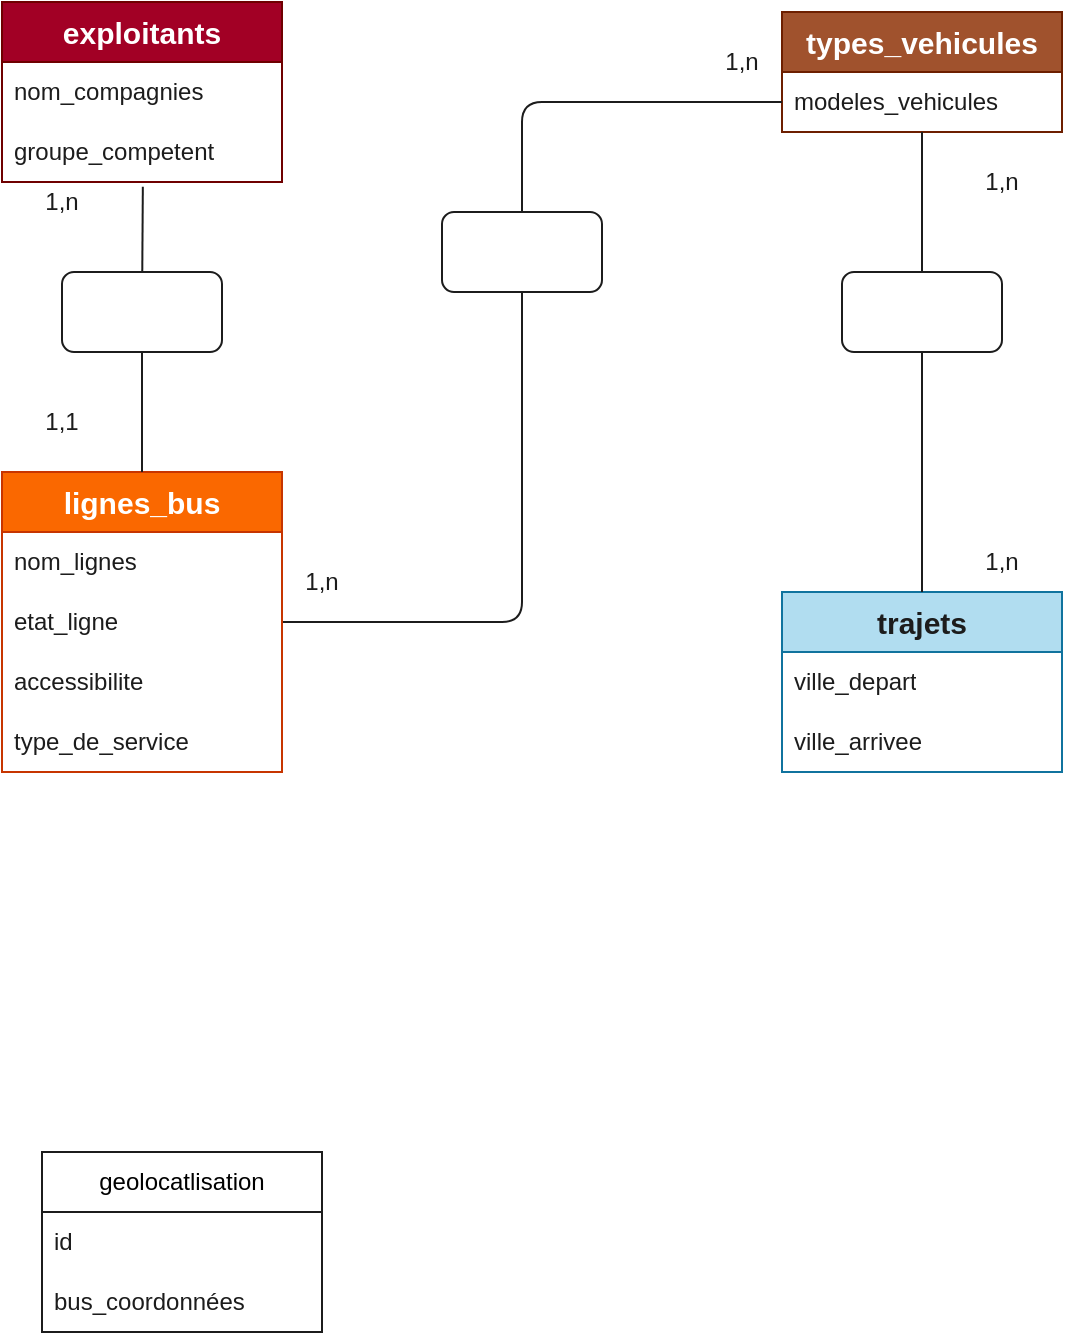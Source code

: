 <mxfile>
    <diagram id="PVfAtSu8-DZHpciYYa3L" name="Page-1">
        <mxGraphModel dx="620" dy="495" grid="1" gridSize="10" guides="1" tooltips="1" connect="1" arrows="1" fold="1" page="1" pageScale="1" pageWidth="827" pageHeight="1169" background="#ffffff" math="0" shadow="0">
            <root>
                <mxCell id="0"/>
                <mxCell id="1" parent="0"/>
                <mxCell id="2" value="&lt;b&gt;&lt;font style=&quot;font-size: 15px;&quot;&gt;exploitants&lt;/font&gt;&lt;/b&gt;" style="swimlane;fontStyle=0;childLayout=stackLayout;horizontal=1;startSize=30;horizontalStack=0;resizeParent=1;resizeParentMax=0;resizeLast=0;collapsible=1;marginBottom=0;whiteSpace=wrap;html=1;strokeColor=#6F0000;fillColor=#a20025;fontColor=#ffffff;" vertex="1" parent="1">
                    <mxGeometry x="40" y="35" width="140" height="90" as="geometry"/>
                </mxCell>
                <mxCell id="6" value="nom_compagnies" style="text;strokeColor=none;fillColor=none;align=left;verticalAlign=middle;spacingLeft=4;spacingRight=4;overflow=hidden;points=[[0,0.5],[1,0.5]];portConstraint=eastwest;rotatable=0;whiteSpace=wrap;html=1;fontColor=#1C1C1C;" vertex="1" parent="2">
                    <mxGeometry y="30" width="140" height="30" as="geometry"/>
                </mxCell>
                <mxCell id="52" value="groupe_competent" style="text;strokeColor=none;fillColor=none;align=left;verticalAlign=middle;spacingLeft=4;spacingRight=4;overflow=hidden;points=[[0,0.5],[1,0.5]];portConstraint=eastwest;rotatable=0;whiteSpace=wrap;html=1;fontColor=#1C1C1C;" vertex="1" parent="2">
                    <mxGeometry y="60" width="140" height="30" as="geometry"/>
                </mxCell>
                <mxCell id="45" style="edgeStyle=none;html=1;entryX=0.5;entryY=1;entryDx=0;entryDy=0;strokeColor=#1C1C1C;fontColor=#1C1C1C;endArrow=none;endFill=0;" edge="1" parent="1" source="7" target="33">
                    <mxGeometry relative="1" as="geometry">
                        <Array as="points">
                            <mxPoint x="300" y="345"/>
                        </Array>
                    </mxGeometry>
                </mxCell>
                <mxCell id="7" value="&lt;b&gt;&lt;font style=&quot;font-size: 15px;&quot; color=&quot;#ffffff&quot;&gt;lignes_bus&lt;/font&gt;&lt;/b&gt;" style="swimlane;fontStyle=0;childLayout=stackLayout;horizontal=1;startSize=30;horizontalStack=0;resizeParent=1;resizeParentMax=0;resizeLast=0;collapsible=1;marginBottom=0;whiteSpace=wrap;html=1;strokeColor=#C73500;fillColor=#fa6800;fontColor=#000000;" vertex="1" parent="1">
                    <mxGeometry x="40" y="270" width="140" height="150" as="geometry"/>
                </mxCell>
                <mxCell id="9" value="nom_lignes" style="text;strokeColor=none;fillColor=none;align=left;verticalAlign=middle;spacingLeft=4;spacingRight=4;overflow=hidden;points=[[0,0.5],[1,0.5]];portConstraint=eastwest;rotatable=0;whiteSpace=wrap;html=1;fontColor=#1C1C1C;" vertex="1" parent="7">
                    <mxGeometry y="30" width="140" height="30" as="geometry"/>
                </mxCell>
                <mxCell id="40" value="etat_ligne" style="text;strokeColor=none;fillColor=none;align=left;verticalAlign=middle;spacingLeft=4;spacingRight=4;overflow=hidden;points=[[0,0.5],[1,0.5]];portConstraint=eastwest;rotatable=0;whiteSpace=wrap;html=1;fontColor=#1C1C1C;" vertex="1" parent="7">
                    <mxGeometry y="60" width="140" height="30" as="geometry"/>
                </mxCell>
                <mxCell id="41" value="accessibilite" style="text;strokeColor=none;fillColor=none;align=left;verticalAlign=middle;spacingLeft=4;spacingRight=4;overflow=hidden;points=[[0,0.5],[1,0.5]];portConstraint=eastwest;rotatable=0;whiteSpace=wrap;html=1;fontColor=#1C1C1C;" vertex="1" parent="7">
                    <mxGeometry y="90" width="140" height="30" as="geometry"/>
                </mxCell>
                <mxCell id="15" value="type_de_service" style="text;strokeColor=none;fillColor=none;align=left;verticalAlign=middle;spacingLeft=4;spacingRight=4;overflow=hidden;points=[[0,0.5],[1,0.5]];portConstraint=eastwest;rotatable=0;whiteSpace=wrap;html=1;fontColor=#1C1C1C;" vertex="1" parent="7">
                    <mxGeometry y="120" width="140" height="30" as="geometry"/>
                </mxCell>
                <mxCell id="10" value="&lt;b&gt;&lt;font style=&quot;font-size: 15px;&quot;&gt;types_vehicules&lt;/font&gt;&lt;/b&gt;" style="swimlane;fontStyle=0;childLayout=stackLayout;horizontal=1;startSize=30;horizontalStack=0;resizeParent=1;resizeParentMax=0;resizeLast=0;collapsible=1;marginBottom=0;whiteSpace=wrap;html=1;strokeColor=#6D1F00;fillColor=#a0522d;fontColor=#ffffff;" vertex="1" parent="1">
                    <mxGeometry x="430" y="40" width="140" height="60" as="geometry"/>
                </mxCell>
                <mxCell id="12" value="modeles_vehicules" style="text;strokeColor=none;fillColor=none;align=left;verticalAlign=middle;spacingLeft=4;spacingRight=4;overflow=hidden;points=[[0,0.5],[1,0.5]];portConstraint=eastwest;rotatable=0;whiteSpace=wrap;html=1;fontColor=#1C1C1C;" vertex="1" parent="10">
                    <mxGeometry y="30" width="140" height="30" as="geometry"/>
                </mxCell>
                <mxCell id="16" value="&lt;b&gt;&lt;font style=&quot;font-size: 15px;&quot; color=&quot;#1c1c1c&quot;&gt;trajets&lt;/font&gt;&lt;/b&gt;" style="swimlane;fontStyle=0;childLayout=stackLayout;horizontal=1;startSize=30;horizontalStack=0;resizeParent=1;resizeParentMax=0;resizeLast=0;collapsible=1;marginBottom=0;whiteSpace=wrap;html=1;strokeColor=#10739e;fillColor=#b1ddf0;" vertex="1" parent="1">
                    <mxGeometry x="430" y="330" width="140" height="90" as="geometry"/>
                </mxCell>
                <mxCell id="17" value="ville_depart" style="text;strokeColor=none;fillColor=none;align=left;verticalAlign=middle;spacingLeft=4;spacingRight=4;overflow=hidden;points=[[0,0.5],[1,0.5]];portConstraint=eastwest;rotatable=0;whiteSpace=wrap;html=1;fontColor=#1C1C1C;" vertex="1" parent="16">
                    <mxGeometry y="30" width="140" height="30" as="geometry"/>
                </mxCell>
                <mxCell id="21" value="ville_arrivee" style="text;strokeColor=none;fillColor=none;align=left;verticalAlign=middle;spacingLeft=4;spacingRight=4;overflow=hidden;points=[[0,0.5],[1,0.5]];portConstraint=eastwest;rotatable=0;whiteSpace=wrap;html=1;fontColor=#1C1C1C;" vertex="1" parent="16">
                    <mxGeometry y="60" width="140" height="30" as="geometry"/>
                </mxCell>
                <mxCell id="25" value="geolocatlisation" style="swimlane;fontStyle=0;childLayout=stackLayout;horizontal=1;startSize=30;horizontalStack=0;resizeParent=1;resizeParentMax=0;resizeLast=0;collapsible=1;marginBottom=0;whiteSpace=wrap;html=1;strokeColor=#1C1C1C;" vertex="1" parent="1">
                    <mxGeometry x="60" y="610" width="140" height="90" as="geometry"/>
                </mxCell>
                <mxCell id="26" value="id" style="text;strokeColor=none;fillColor=none;align=left;verticalAlign=middle;spacingLeft=4;spacingRight=4;overflow=hidden;points=[[0,0.5],[1,0.5]];portConstraint=eastwest;rotatable=0;whiteSpace=wrap;html=1;fontColor=#1C1C1C;" vertex="1" parent="25">
                    <mxGeometry y="30" width="140" height="30" as="geometry"/>
                </mxCell>
                <mxCell id="27" value="bus_coordonnées" style="text;strokeColor=none;fillColor=none;align=left;verticalAlign=middle;spacingLeft=4;spacingRight=4;overflow=hidden;points=[[0,0.5],[1,0.5]];portConstraint=eastwest;rotatable=0;whiteSpace=wrap;html=1;fontColor=#1C1C1C;" vertex="1" parent="25">
                    <mxGeometry y="60" width="140" height="30" as="geometry"/>
                </mxCell>
                <mxCell id="43" style="edgeStyle=none;html=1;fontColor=#1C1C1C;endArrow=none;endFill=0;strokeColor=#1C1C1C;entryX=0.503;entryY=1.078;entryDx=0;entryDy=0;entryPerimeter=0;" edge="1" parent="1" source="29" target="52">
                    <mxGeometry relative="1" as="geometry">
                        <mxPoint x="110" y="130" as="targetPoint"/>
                    </mxGeometry>
                </mxCell>
                <mxCell id="51" style="edgeStyle=none;html=1;entryX=0.5;entryY=0;entryDx=0;entryDy=0;strokeColor=#1C1C1C;fontColor=#1C1C1C;endArrow=none;endFill=0;" edge="1" parent="1" source="29" target="7">
                    <mxGeometry relative="1" as="geometry"/>
                </mxCell>
                <mxCell id="29" value="&lt;font color=&quot;#ffffff&quot;&gt;exploiter&lt;/font&gt;" style="rounded=1;whiteSpace=wrap;html=1;strokeColor=#1C1C1C;fontColor=#1C1C1C;" vertex="1" parent="1">
                    <mxGeometry x="70" y="170" width="80" height="40" as="geometry"/>
                </mxCell>
                <mxCell id="31" value="&lt;font color=&quot;#1c1c1c&quot;&gt;1,n&lt;/font&gt;" style="text;html=1;strokeColor=none;fillColor=none;align=center;verticalAlign=middle;whiteSpace=wrap;rounded=0;fontColor=#FFFFFF;" vertex="1" parent="1">
                    <mxGeometry x="40" y="120" width="60" height="30" as="geometry"/>
                </mxCell>
                <mxCell id="32" value="&lt;font color=&quot;#1c1c1c&quot;&gt;1,1&lt;/font&gt;" style="text;html=1;strokeColor=none;fillColor=none;align=center;verticalAlign=middle;whiteSpace=wrap;rounded=0;fontColor=#FFFFFF;" vertex="1" parent="1">
                    <mxGeometry x="40" y="230" width="60" height="30" as="geometry"/>
                </mxCell>
                <mxCell id="47" style="edgeStyle=none;html=1;strokeColor=#1C1C1C;fontColor=#1C1C1C;endArrow=none;endFill=0;entryX=0;entryY=0.5;entryDx=0;entryDy=0;" edge="1" parent="1" source="33" target="12">
                    <mxGeometry relative="1" as="geometry">
                        <mxPoint x="400" y="160" as="targetPoint"/>
                        <Array as="points">
                            <mxPoint x="300" y="85"/>
                        </Array>
                    </mxGeometry>
                </mxCell>
                <mxCell id="33" value="&lt;font color=&quot;#ffffff&quot;&gt;composer&lt;/font&gt;" style="rounded=1;whiteSpace=wrap;html=1;strokeColor=#1C1C1C;fontColor=#1C1C1C;" vertex="1" parent="1">
                    <mxGeometry x="260" y="140" width="80" height="40" as="geometry"/>
                </mxCell>
                <mxCell id="34" value="&lt;font color=&quot;#1c1c1c&quot;&gt;1,n&lt;/font&gt;" style="text;html=1;strokeColor=none;fillColor=none;align=center;verticalAlign=middle;whiteSpace=wrap;rounded=0;fontColor=#FFFFFF;" vertex="1" parent="1">
                    <mxGeometry x="170" y="310" width="60" height="30" as="geometry"/>
                </mxCell>
                <mxCell id="35" value="&lt;font color=&quot;#1c1c1c&quot;&gt;1,n&lt;/font&gt;" style="text;html=1;strokeColor=none;fillColor=none;align=center;verticalAlign=middle;whiteSpace=wrap;rounded=0;fontColor=#FFFFFF;" vertex="1" parent="1">
                    <mxGeometry x="380" y="50" width="60" height="30" as="geometry"/>
                </mxCell>
                <mxCell id="49" style="edgeStyle=none;html=1;strokeColor=#1C1C1C;fontColor=#1C1C1C;endArrow=none;endFill=0;" edge="1" parent="1" source="36" target="12">
                    <mxGeometry relative="1" as="geometry"/>
                </mxCell>
                <mxCell id="50" style="edgeStyle=none;html=1;entryX=0.5;entryY=0;entryDx=0;entryDy=0;strokeColor=#1C1C1C;fontColor=#1C1C1C;endArrow=none;endFill=0;" edge="1" parent="1" source="36" target="16">
                    <mxGeometry relative="1" as="geometry"/>
                </mxCell>
                <mxCell id="36" value="&lt;font color=&quot;#ffffff&quot;&gt;proposer&lt;/font&gt;" style="rounded=1;whiteSpace=wrap;html=1;strokeColor=#1C1C1C;fontColor=#1C1C1C;" vertex="1" parent="1">
                    <mxGeometry x="460" y="170" width="80" height="40" as="geometry"/>
                </mxCell>
                <mxCell id="38" value="&lt;font color=&quot;#1c1c1c&quot;&gt;1,n&lt;/font&gt;" style="text;html=1;strokeColor=none;fillColor=none;align=center;verticalAlign=middle;whiteSpace=wrap;rounded=0;fontColor=#FFFFFF;" vertex="1" parent="1">
                    <mxGeometry x="510" y="110" width="60" height="30" as="geometry"/>
                </mxCell>
                <mxCell id="39" value="&lt;font color=&quot;#1c1c1c&quot;&gt;1,n&lt;/font&gt;" style="text;html=1;strokeColor=none;fillColor=none;align=center;verticalAlign=middle;whiteSpace=wrap;rounded=0;fontColor=#FFFFFF;" vertex="1" parent="1">
                    <mxGeometry x="510" y="300" width="60" height="30" as="geometry"/>
                </mxCell>
            </root>
        </mxGraphModel>
    </diagram>
</mxfile>